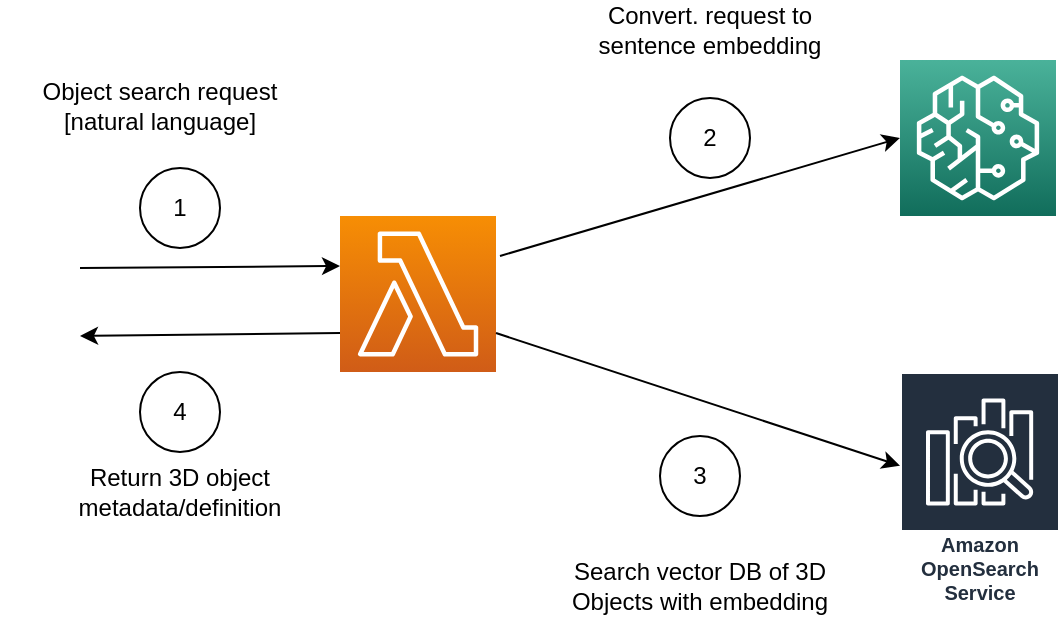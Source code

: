 <mxfile version="21.4.0" type="github">
  <diagram name="Page-1" id="4x69nAjxfpAVCU48uGbt">
    <mxGraphModel dx="1434" dy="1051" grid="1" gridSize="10" guides="1" tooltips="1" connect="1" arrows="1" fold="1" page="1" pageScale="1" pageWidth="850" pageHeight="1100" math="0" shadow="0">
      <root>
        <mxCell id="0" />
        <mxCell id="1" parent="0" />
        <mxCell id="62U19XX67g-hzHsE_Dtu-1" value="" style="sketch=0;points=[[0,0,0],[0.25,0,0],[0.5,0,0],[0.75,0,0],[1,0,0],[0,1,0],[0.25,1,0],[0.5,1,0],[0.75,1,0],[1,1,0],[0,0.25,0],[0,0.5,0],[0,0.75,0],[1,0.25,0],[1,0.5,0],[1,0.75,0]];outlineConnect=0;fontColor=#232F3E;gradientColor=#F78E04;gradientDirection=north;fillColor=#D05C17;strokeColor=#ffffff;dashed=0;verticalLabelPosition=bottom;verticalAlign=top;align=center;html=1;fontSize=12;fontStyle=0;aspect=fixed;shape=mxgraph.aws4.resourceIcon;resIcon=mxgraph.aws4.lambda;" vertex="1" parent="1">
          <mxGeometry x="240" y="160" width="78" height="78" as="geometry" />
        </mxCell>
        <mxCell id="62U19XX67g-hzHsE_Dtu-3" value="Amazon OpenSearch Service" style="sketch=0;outlineConnect=0;fontColor=#232F3E;gradientColor=none;strokeColor=#ffffff;fillColor=#232F3E;dashed=0;verticalLabelPosition=middle;verticalAlign=bottom;align=center;html=1;whiteSpace=wrap;fontSize=10;fontStyle=1;spacing=3;shape=mxgraph.aws4.productIcon;prIcon=mxgraph.aws4.elasticsearch_service;" vertex="1" parent="1">
          <mxGeometry x="520" y="238" width="80" height="120" as="geometry" />
        </mxCell>
        <mxCell id="62U19XX67g-hzHsE_Dtu-4" value="" style="sketch=0;points=[[0,0,0],[0.25,0,0],[0.5,0,0],[0.75,0,0],[1,0,0],[0,1,0],[0.25,1,0],[0.5,1,0],[0.75,1,0],[1,1,0],[0,0.25,0],[0,0.5,0],[0,0.75,0],[1,0.25,0],[1,0.5,0],[1,0.75,0]];outlineConnect=0;fontColor=#232F3E;gradientColor=#4AB29A;gradientDirection=north;fillColor=#116D5B;strokeColor=#ffffff;dashed=0;verticalLabelPosition=bottom;verticalAlign=top;align=center;html=1;fontSize=12;fontStyle=0;aspect=fixed;shape=mxgraph.aws4.resourceIcon;resIcon=mxgraph.aws4.sagemaker;" vertex="1" parent="1">
          <mxGeometry x="520" y="82" width="78" height="78" as="geometry" />
        </mxCell>
        <mxCell id="62U19XX67g-hzHsE_Dtu-5" value="" style="endArrow=classic;html=1;rounded=0;entryX=0;entryY=0.5;entryDx=0;entryDy=0;entryPerimeter=0;" edge="1" parent="1">
          <mxGeometry width="50" height="50" relative="1" as="geometry">
            <mxPoint x="110" y="186" as="sourcePoint" />
            <mxPoint x="240" y="185" as="targetPoint" />
          </mxGeometry>
        </mxCell>
        <mxCell id="62U19XX67g-hzHsE_Dtu-6" value="Object search request [natural language]&lt;br&gt;" style="text;html=1;strokeColor=none;fillColor=none;align=center;verticalAlign=middle;whiteSpace=wrap;rounded=0;" vertex="1" parent="1">
          <mxGeometry x="70" y="90" width="160" height="30" as="geometry" />
        </mxCell>
        <mxCell id="62U19XX67g-hzHsE_Dtu-7" value="1" style="ellipse;whiteSpace=wrap;html=1;aspect=fixed;" vertex="1" parent="1">
          <mxGeometry x="140" y="136" width="40" height="40" as="geometry" />
        </mxCell>
        <mxCell id="62U19XX67g-hzHsE_Dtu-8" value="" style="endArrow=classic;html=1;rounded=0;entryX=0;entryY=0.5;entryDx=0;entryDy=0;entryPerimeter=0;" edge="1" parent="1" target="62U19XX67g-hzHsE_Dtu-4">
          <mxGeometry width="50" height="50" relative="1" as="geometry">
            <mxPoint x="320" y="180" as="sourcePoint" />
            <mxPoint x="250" y="209" as="targetPoint" />
          </mxGeometry>
        </mxCell>
        <mxCell id="62U19XX67g-hzHsE_Dtu-9" value="Convert. request to&lt;br&gt;sentence embedding" style="text;html=1;strokeColor=none;fillColor=none;align=center;verticalAlign=middle;whiteSpace=wrap;rounded=0;" vertex="1" parent="1">
          <mxGeometry x="345" y="52" width="160" height="30" as="geometry" />
        </mxCell>
        <mxCell id="62U19XX67g-hzHsE_Dtu-10" value="2" style="ellipse;whiteSpace=wrap;html=1;aspect=fixed;" vertex="1" parent="1">
          <mxGeometry x="405" y="101" width="40" height="40" as="geometry" />
        </mxCell>
        <mxCell id="62U19XX67g-hzHsE_Dtu-11" value="" style="endArrow=classic;html=1;rounded=0;exitX=1;exitY=0.75;exitDx=0;exitDy=0;exitPerimeter=0;" edge="1" parent="1" source="62U19XX67g-hzHsE_Dtu-1" target="62U19XX67g-hzHsE_Dtu-3">
          <mxGeometry width="50" height="50" relative="1" as="geometry">
            <mxPoint x="290" y="498" as="sourcePoint" />
            <mxPoint x="490" y="439" as="targetPoint" />
          </mxGeometry>
        </mxCell>
        <mxCell id="62U19XX67g-hzHsE_Dtu-12" value="Search vector DB of 3D Objects with embedding" style="text;html=1;strokeColor=none;fillColor=none;align=center;verticalAlign=middle;whiteSpace=wrap;rounded=0;" vertex="1" parent="1">
          <mxGeometry x="340" y="330" width="160" height="30" as="geometry" />
        </mxCell>
        <mxCell id="62U19XX67g-hzHsE_Dtu-13" value="3" style="ellipse;whiteSpace=wrap;html=1;aspect=fixed;" vertex="1" parent="1">
          <mxGeometry x="400" y="270" width="40" height="40" as="geometry" />
        </mxCell>
        <mxCell id="62U19XX67g-hzHsE_Dtu-14" value="" style="endArrow=classic;html=1;rounded=0;exitX=0;exitY=0.75;exitDx=0;exitDy=0;exitPerimeter=0;" edge="1" parent="1" source="62U19XX67g-hzHsE_Dtu-1">
          <mxGeometry width="50" height="50" relative="1" as="geometry">
            <mxPoint x="95" y="331" as="sourcePoint" />
            <mxPoint x="110" y="220" as="targetPoint" />
          </mxGeometry>
        </mxCell>
        <mxCell id="62U19XX67g-hzHsE_Dtu-15" value="4" style="ellipse;whiteSpace=wrap;html=1;aspect=fixed;" vertex="1" parent="1">
          <mxGeometry x="140" y="238" width="40" height="40" as="geometry" />
        </mxCell>
        <mxCell id="62U19XX67g-hzHsE_Dtu-16" value="Return 3D object&lt;br&gt;metadata/definition" style="text;html=1;strokeColor=none;fillColor=none;align=center;verticalAlign=middle;whiteSpace=wrap;rounded=0;" vertex="1" parent="1">
          <mxGeometry x="80" y="283" width="160" height="30" as="geometry" />
        </mxCell>
      </root>
    </mxGraphModel>
  </diagram>
</mxfile>
